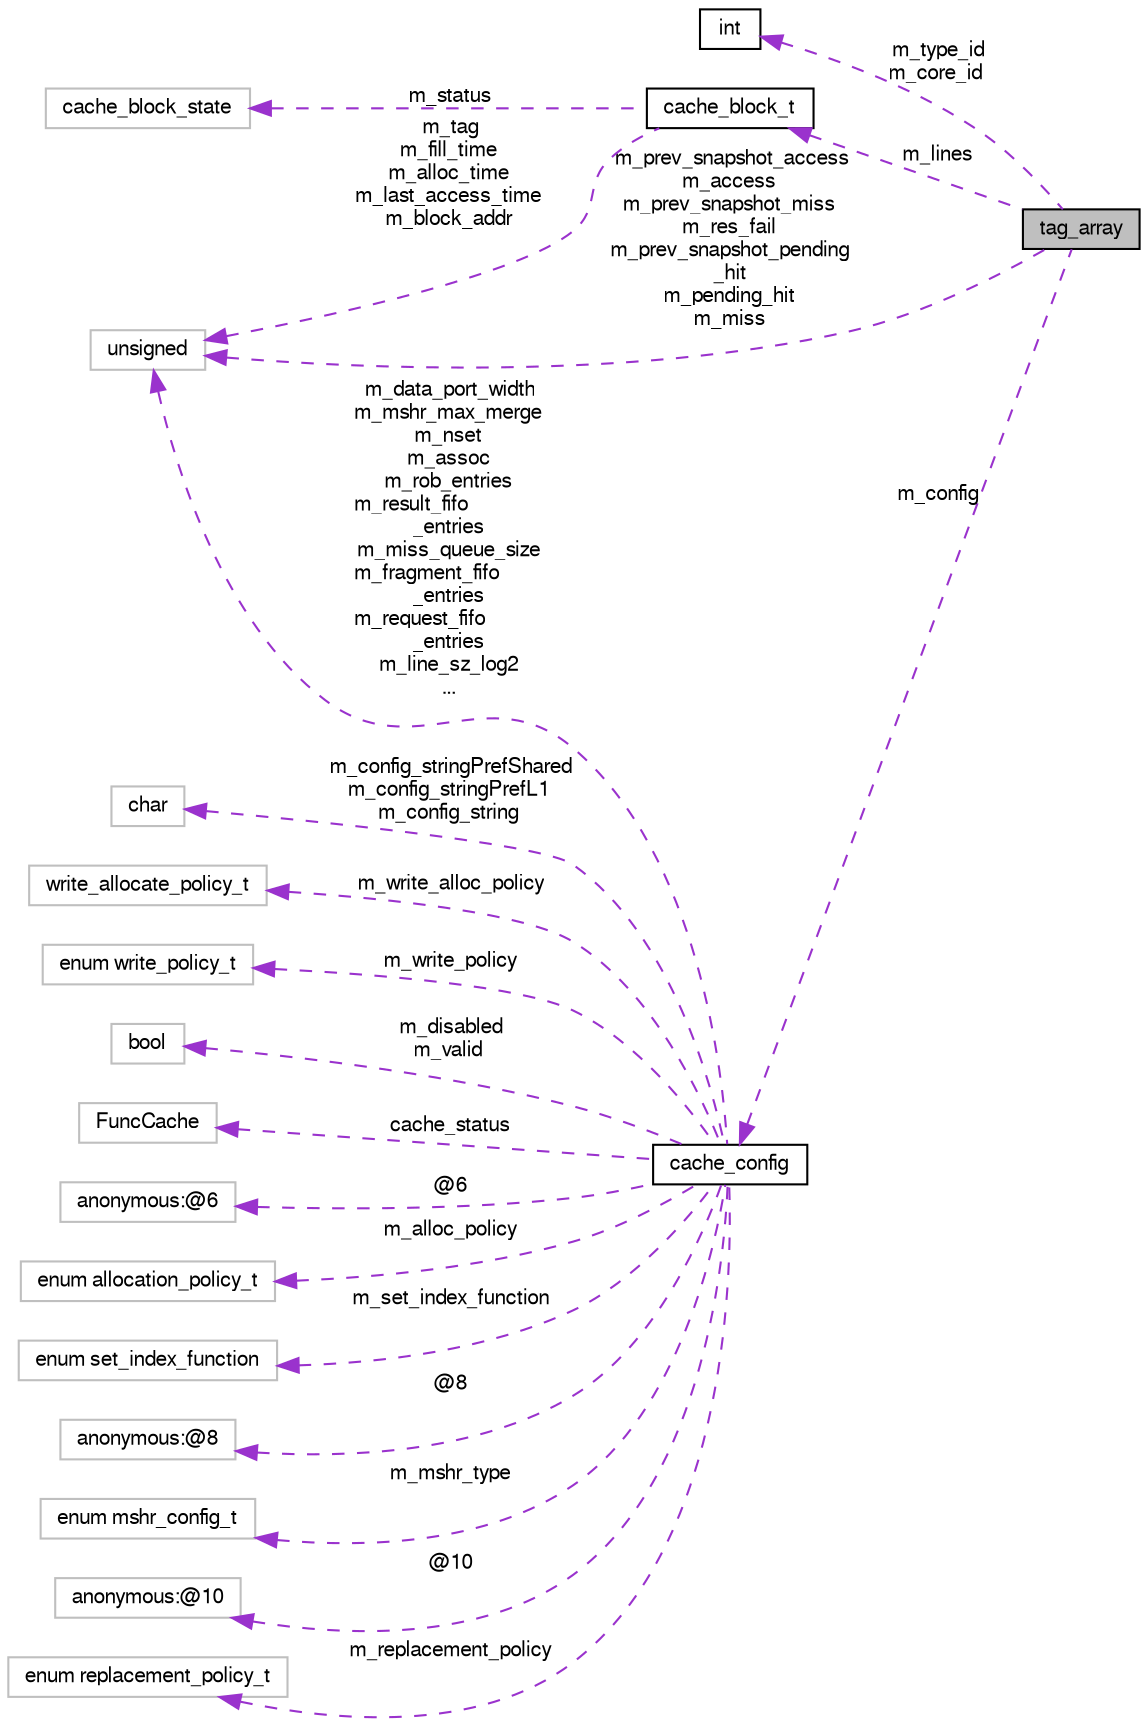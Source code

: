 digraph "tag_array"
{
  bgcolor="transparent";
  edge [fontname="FreeSans",fontsize="10",labelfontname="FreeSans",labelfontsize="10"];
  node [fontname="FreeSans",fontsize="10",shape=record];
  rankdir="LR";
  Node1 [label="tag_array",height=0.2,width=0.4,color="black", fillcolor="grey75", style="filled", fontcolor="black"];
  Node2 -> Node1 [dir="back",color="darkorchid3",fontsize="10",style="dashed",label=" m_type_id\nm_core_id" ,fontname="FreeSans"];
  Node2 [label="int",height=0.2,width=0.4,color="black",URL="$classint.html"];
  Node3 -> Node1 [dir="back",color="darkorchid3",fontsize="10",style="dashed",label=" m_lines" ,fontname="FreeSans"];
  Node3 [label="cache_block_t",height=0.2,width=0.4,color="black",URL="$structcache__block__t.html"];
  Node4 -> Node3 [dir="back",color="darkorchid3",fontsize="10",style="dashed",label=" m_status" ,fontname="FreeSans"];
  Node4 [label="cache_block_state",height=0.2,width=0.4,color="grey75"];
  Node5 -> Node3 [dir="back",color="darkorchid3",fontsize="10",style="dashed",label=" m_tag\nm_fill_time\nm_alloc_time\nm_last_access_time\nm_block_addr" ,fontname="FreeSans"];
  Node5 [label="unsigned",height=0.2,width=0.4,color="grey75"];
  Node5 -> Node1 [dir="back",color="darkorchid3",fontsize="10",style="dashed",label=" m_prev_snapshot_access\nm_access\nm_prev_snapshot_miss\nm_res_fail\nm_prev_snapshot_pending\l_hit\nm_pending_hit\nm_miss" ,fontname="FreeSans"];
  Node6 -> Node1 [dir="back",color="darkorchid3",fontsize="10",style="dashed",label=" m_config" ,fontname="FreeSans"];
  Node6 [label="cache_config",height=0.2,width=0.4,color="black",URL="$classcache__config.html"];
  Node7 -> Node6 [dir="back",color="darkorchid3",fontsize="10",style="dashed",label=" m_config_stringPrefShared\nm_config_stringPrefL1\nm_config_string" ,fontname="FreeSans"];
  Node7 [label="char",height=0.2,width=0.4,color="grey75"];
  Node8 -> Node6 [dir="back",color="darkorchid3",fontsize="10",style="dashed",label=" m_write_alloc_policy" ,fontname="FreeSans"];
  Node8 [label="write_allocate_policy_t",height=0.2,width=0.4,color="grey75"];
  Node9 -> Node6 [dir="back",color="darkorchid3",fontsize="10",style="dashed",label=" m_write_policy" ,fontname="FreeSans"];
  Node9 [label="enum write_policy_t",height=0.2,width=0.4,color="grey75"];
  Node10 -> Node6 [dir="back",color="darkorchid3",fontsize="10",style="dashed",label=" m_disabled\nm_valid" ,fontname="FreeSans"];
  Node10 [label="bool",height=0.2,width=0.4,color="grey75"];
  Node11 -> Node6 [dir="back",color="darkorchid3",fontsize="10",style="dashed",label=" cache_status" ,fontname="FreeSans"];
  Node11 [label="FuncCache",height=0.2,width=0.4,color="grey75"];
  Node12 -> Node6 [dir="back",color="darkorchid3",fontsize="10",style="dashed",label=" @6" ,fontname="FreeSans"];
  Node12 [label="anonymous:@6",height=0.2,width=0.4,color="grey75"];
  Node13 -> Node6 [dir="back",color="darkorchid3",fontsize="10",style="dashed",label=" m_alloc_policy" ,fontname="FreeSans"];
  Node13 [label="enum allocation_policy_t",height=0.2,width=0.4,color="grey75"];
  Node14 -> Node6 [dir="back",color="darkorchid3",fontsize="10",style="dashed",label=" m_set_index_function" ,fontname="FreeSans"];
  Node14 [label="enum set_index_function",height=0.2,width=0.4,color="grey75"];
  Node15 -> Node6 [dir="back",color="darkorchid3",fontsize="10",style="dashed",label=" @8" ,fontname="FreeSans"];
  Node15 [label="anonymous:@8",height=0.2,width=0.4,color="grey75"];
  Node16 -> Node6 [dir="back",color="darkorchid3",fontsize="10",style="dashed",label=" m_mshr_type" ,fontname="FreeSans"];
  Node16 [label="enum mshr_config_t",height=0.2,width=0.4,color="grey75"];
  Node5 -> Node6 [dir="back",color="darkorchid3",fontsize="10",style="dashed",label=" m_data_port_width\nm_mshr_max_merge\nm_nset\nm_assoc\nm_rob_entries\nm_result_fifo\l_entries\nm_miss_queue_size\nm_fragment_fifo\l_entries\nm_request_fifo\l_entries\nm_line_sz_log2\n..." ,fontname="FreeSans"];
  Node17 -> Node6 [dir="back",color="darkorchid3",fontsize="10",style="dashed",label=" @10" ,fontname="FreeSans"];
  Node17 [label="anonymous:@10",height=0.2,width=0.4,color="grey75"];
  Node18 -> Node6 [dir="back",color="darkorchid3",fontsize="10",style="dashed",label=" m_replacement_policy" ,fontname="FreeSans"];
  Node18 [label="enum replacement_policy_t",height=0.2,width=0.4,color="grey75"];
}
